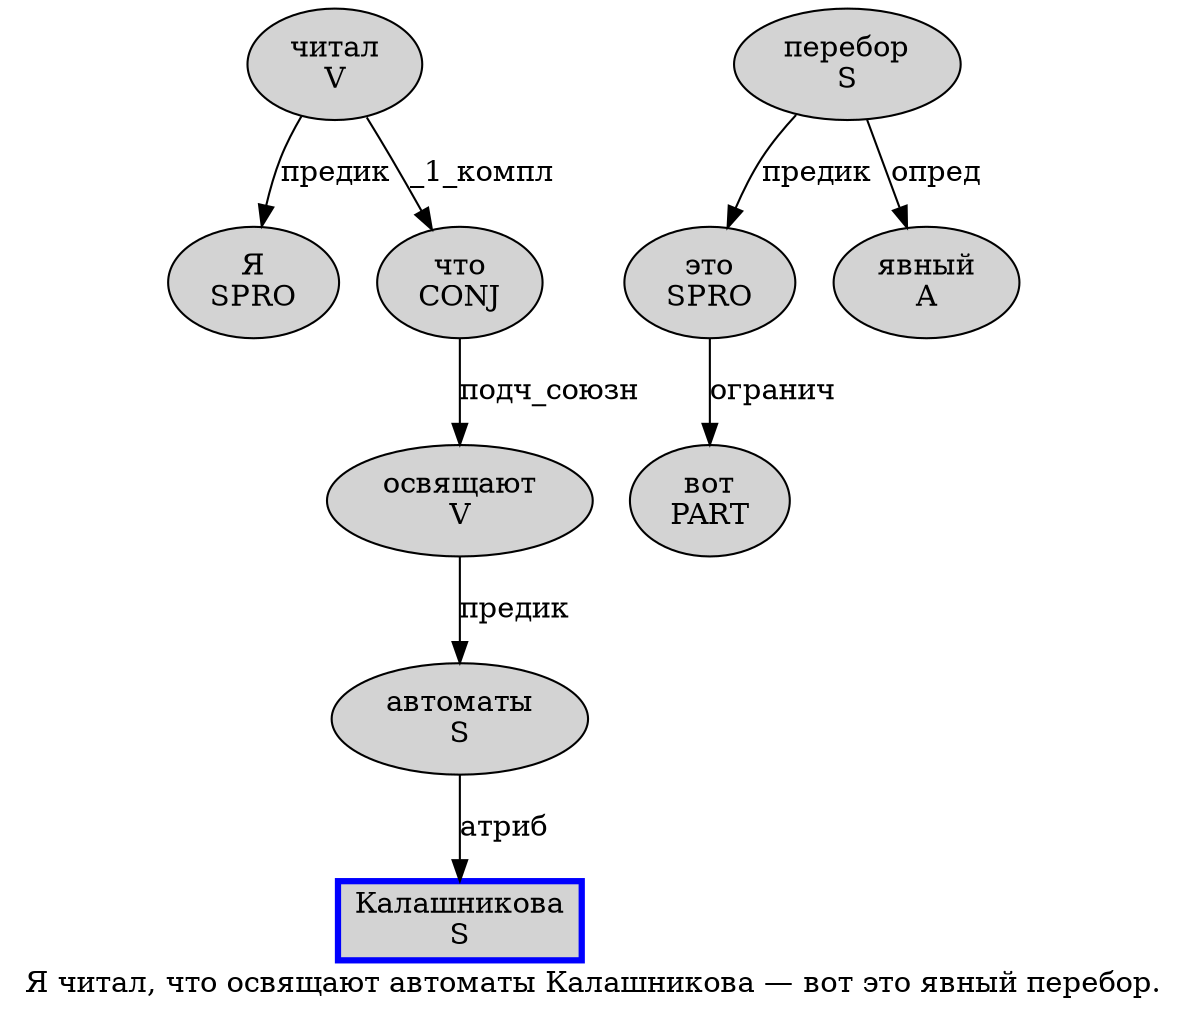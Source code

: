digraph SENTENCE_847 {
	graph [label="Я читал, что освящают автоматы Калашникова — вот это явный перебор."]
	node [style=filled]
		0 [label="Я
SPRO" color="" fillcolor=lightgray penwidth=1 shape=ellipse]
		1 [label="читал
V" color="" fillcolor=lightgray penwidth=1 shape=ellipse]
		3 [label="что
CONJ" color="" fillcolor=lightgray penwidth=1 shape=ellipse]
		4 [label="освящают
V" color="" fillcolor=lightgray penwidth=1 shape=ellipse]
		5 [label="автоматы
S" color="" fillcolor=lightgray penwidth=1 shape=ellipse]
		6 [label="Калашникова
S" color=blue fillcolor=lightgray penwidth=3 shape=box]
		8 [label="вот
PART" color="" fillcolor=lightgray penwidth=1 shape=ellipse]
		9 [label="это
SPRO" color="" fillcolor=lightgray penwidth=1 shape=ellipse]
		10 [label="явный
A" color="" fillcolor=lightgray penwidth=1 shape=ellipse]
		11 [label="перебор
S" color="" fillcolor=lightgray penwidth=1 shape=ellipse]
			1 -> 0 [label="предик"]
			1 -> 3 [label="_1_компл"]
			3 -> 4 [label="подч_союзн"]
			11 -> 9 [label="предик"]
			11 -> 10 [label="опред"]
			5 -> 6 [label="атриб"]
			4 -> 5 [label="предик"]
			9 -> 8 [label="огранич"]
}